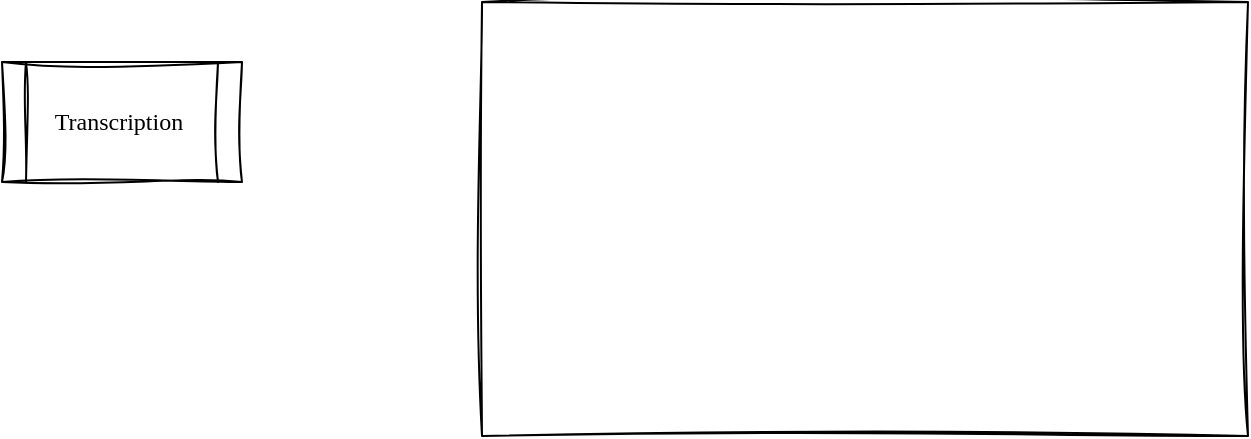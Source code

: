 <mxfile>
    <diagram id="zBT_cmXwZDXQTFtzy6tK" name="Page-1">
        <mxGraphModel dx="1408" dy="527" grid="0" gridSize="10" guides="1" tooltips="1" connect="1" arrows="1" fold="1" page="0" pageScale="1" pageWidth="850" pageHeight="1100" math="0" shadow="0">
            <root>
                <mxCell id="0"/>
                <mxCell id="1" parent="0"/>
                <mxCell id="2" value="" style="rounded=0;whiteSpace=wrap;html=1;sketch=1;hachureGap=4;jiggle=2;curveFitting=1;fontFamily=Architects Daughter;fontSource=https%3A%2F%2Ffonts.googleapis.com%2Fcss%3Ffamily%3DArchitects%2BDaughter;fontSize=20;" vertex="1" parent="1">
                    <mxGeometry x="159" y="47" width="383" height="217" as="geometry"/>
                </mxCell>
                <mxCell id="3" value="&lt;font face=&quot;Comic Sans MS&quot;&gt;Transcription&amp;nbsp;&lt;/font&gt;" style="shape=process;whiteSpace=wrap;html=1;backgroundOutline=1;sketch=1;hachureGap=4;jiggle=2;curveFitting=1;fontFamily=Architects Daughter;fontSource=https%3A%2F%2Ffonts.googleapis.com%2Fcss%3Ffamily%3DArchitects%2BDaughter;fontSize=12;" vertex="1" parent="1">
                    <mxGeometry x="-81" y="77" width="120" height="60" as="geometry"/>
                </mxCell>
            </root>
        </mxGraphModel>
    </diagram>
</mxfile>